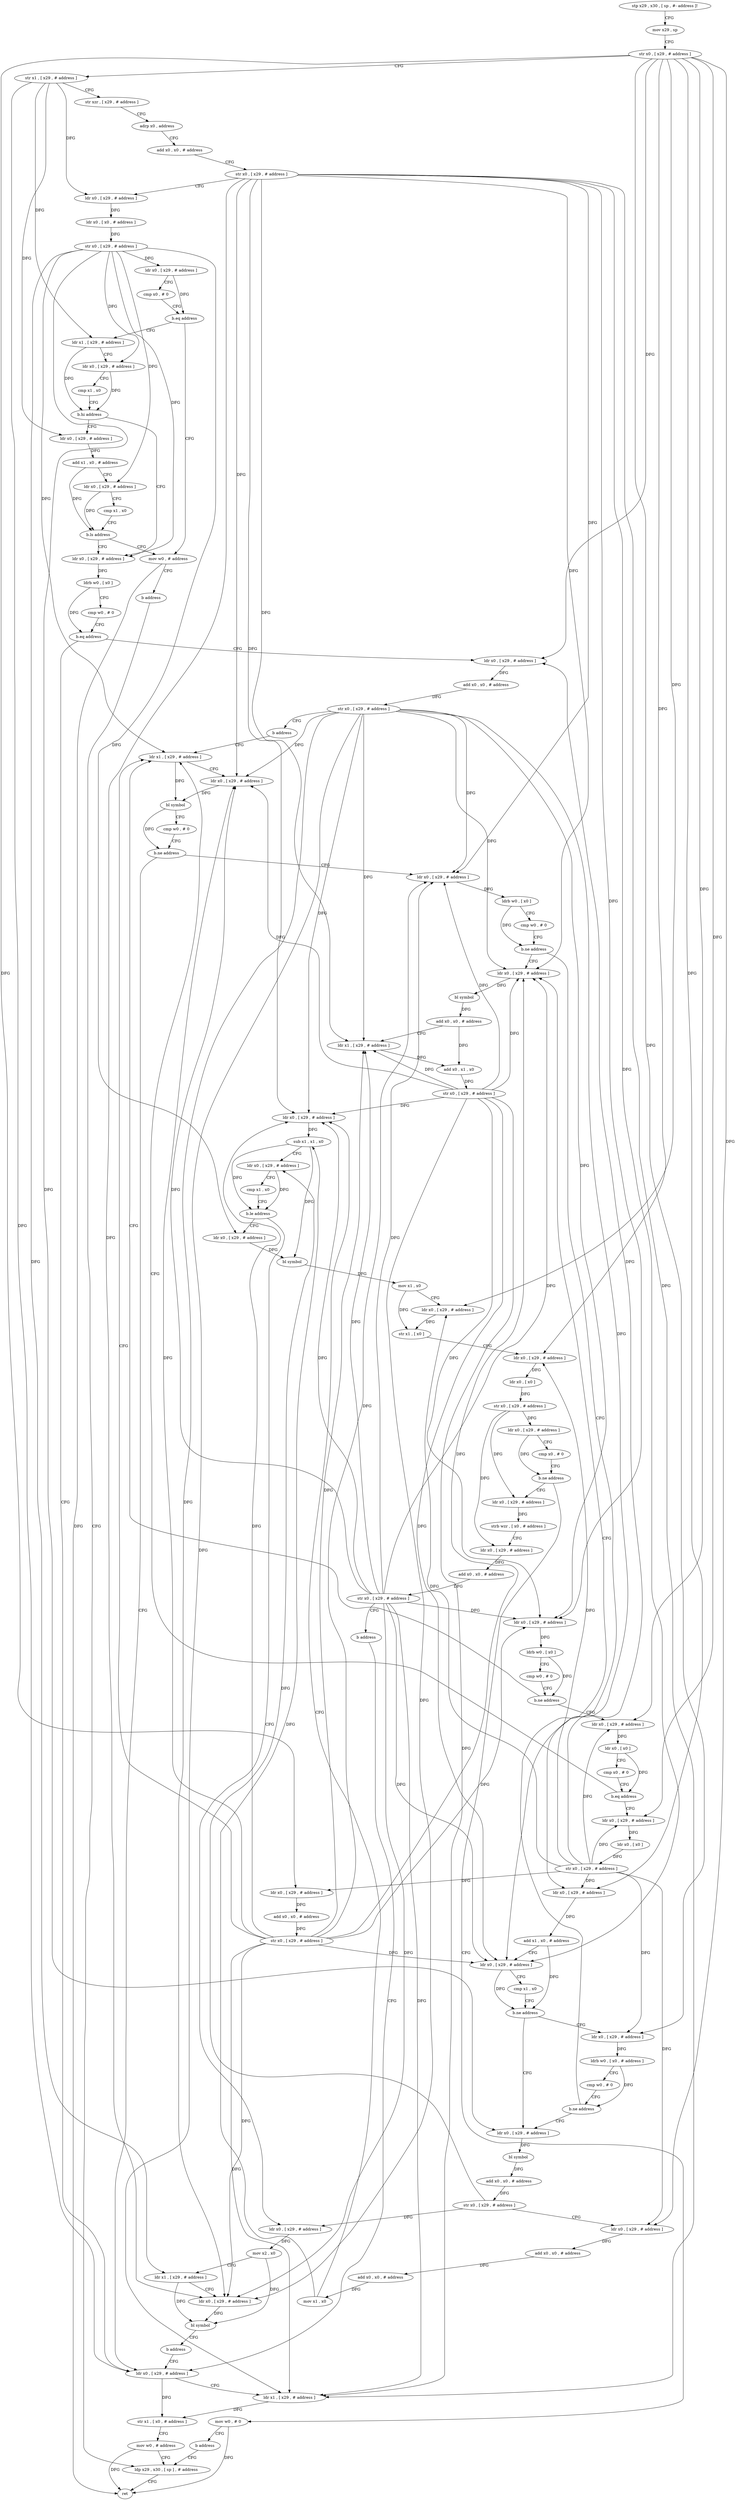 digraph "func" {
"395548" [label = "stp x29 , x30 , [ sp , #- address ]!" ]
"395552" [label = "mov x29 , sp" ]
"395556" [label = "str x0 , [ x29 , # address ]" ]
"395560" [label = "str x1 , [ x29 , # address ]" ]
"395564" [label = "str xzr , [ x29 , # address ]" ]
"395568" [label = "adrp x0 , address" ]
"395572" [label = "add x0 , x0 , # address" ]
"395576" [label = "str x0 , [ x29 , # address ]" ]
"395580" [label = "ldr x0 , [ x29 , # address ]" ]
"395584" [label = "ldr x0 , [ x0 , # address ]" ]
"395588" [label = "str x0 , [ x29 , # address ]" ]
"395592" [label = "ldr x0 , [ x29 , # address ]" ]
"395596" [label = "cmp x0 , # 0" ]
"395600" [label = "b.eq address" ]
"395640" [label = "mov w0 , # address" ]
"395604" [label = "ldr x1 , [ x29 , # address ]" ]
"395644" [label = "b address" ]
"396000" [label = "ldp x29 , x30 , [ sp ] , # address" ]
"395608" [label = "ldr x0 , [ x29 , # address ]" ]
"395612" [label = "cmp x1 , x0" ]
"395616" [label = "b.hi address" ]
"395648" [label = "ldr x0 , [ x29 , # address ]" ]
"395620" [label = "ldr x0 , [ x29 , # address ]" ]
"396004" [label = "ret" ]
"395652" [label = "ldrb w0 , [ x0 ]" ]
"395656" [label = "cmp w0 , # 0" ]
"395660" [label = "b.eq address" ]
"395984" [label = "ldr x0 , [ x29 , # address ]" ]
"395664" [label = "ldr x0 , [ x29 , # address ]" ]
"395624" [label = "add x1 , x0 , # address" ]
"395628" [label = "ldr x0 , [ x29 , # address ]" ]
"395632" [label = "cmp x1 , x0" ]
"395636" [label = "b.ls address" ]
"395988" [label = "ldr x1 , [ x29 , # address ]" ]
"395992" [label = "str x1 , [ x0 , # address ]" ]
"395996" [label = "mov w0 , # address" ]
"395668" [label = "add x0 , x0 , # address" ]
"395672" [label = "str x0 , [ x29 , # address ]" ]
"395676" [label = "b address" ]
"395964" [label = "ldr x1 , [ x29 , # address ]" ]
"395968" [label = "ldr x0 , [ x29 , # address ]" ]
"395972" [label = "bl symbol" ]
"395976" [label = "cmp w0 , # 0" ]
"395980" [label = "b.ne address" ]
"395680" [label = "ldr x0 , [ x29 , # address ]" ]
"395684" [label = "ldrb w0 , [ x0 ]" ]
"395688" [label = "cmp w0 , # 0" ]
"395692" [label = "b.ne address" ]
"395884" [label = "ldr x0 , [ x29 , # address ]" ]
"395696" [label = "ldr x0 , [ x29 , # address ]" ]
"395888" [label = "bl symbol" ]
"395892" [label = "add x0 , x0 , # address" ]
"395896" [label = "ldr x1 , [ x29 , # address ]" ]
"395900" [label = "add x0 , x1 , x0" ]
"395904" [label = "str x0 , [ x29 , # address ]" ]
"395908" [label = "ldr x0 , [ x29 , # address ]" ]
"395912" [label = "ldrb w0 , [ x0 ]" ]
"395916" [label = "cmp w0 , # 0" ]
"395920" [label = "b.ne address" ]
"395924" [label = "ldr x0 , [ x29 , # address ]" ]
"395700" [label = "add x1 , x0 , # address" ]
"395704" [label = "ldr x0 , [ x29 , # address ]" ]
"395708" [label = "cmp x1 , x0" ]
"395712" [label = "b.ne address" ]
"395732" [label = "ldr x0 , [ x29 , # address ]" ]
"395716" [label = "ldr x0 , [ x29 , # address ]" ]
"395928" [label = "ldr x0 , [ x0 ]" ]
"395932" [label = "cmp x0 , # 0" ]
"395936" [label = "b.eq address" ]
"395940" [label = "ldr x0 , [ x29 , # address ]" ]
"395736" [label = "bl symbol" ]
"395740" [label = "add x0 , x0 , # address" ]
"395744" [label = "str x0 , [ x29 , # address ]" ]
"395748" [label = "ldr x0 , [ x29 , # address ]" ]
"395752" [label = "add x0 , x0 , # address" ]
"395756" [label = "add x0 , x0 , # address" ]
"395760" [label = "mov x1 , x0" ]
"395764" [label = "ldr x0 , [ x29 , # address ]" ]
"395768" [label = "sub x1 , x1 , x0" ]
"395772" [label = "ldr x0 , [ x29 , # address ]" ]
"395776" [label = "cmp x1 , x0" ]
"395780" [label = "b.le address" ]
"395808" [label = "ldr x0 , [ x29 , # address ]" ]
"395784" [label = "ldr x0 , [ x29 , # address ]" ]
"395720" [label = "ldrb w0 , [ x0 , # address ]" ]
"395724" [label = "cmp w0 , # 0" ]
"395728" [label = "b.ne address" ]
"395944" [label = "ldr x0 , [ x0 ]" ]
"395948" [label = "str x0 , [ x29 , # address ]" ]
"395952" [label = "ldr x0 , [ x29 , # address ]" ]
"395956" [label = "add x0 , x0 , # address" ]
"395960" [label = "str x0 , [ x29 , # address ]" ]
"395812" [label = "bl symbol" ]
"395816" [label = "mov x1 , x0" ]
"395820" [label = "ldr x0 , [ x29 , # address ]" ]
"395824" [label = "str x1 , [ x0 ]" ]
"395828" [label = "ldr x0 , [ x29 , # address ]" ]
"395832" [label = "ldr x0 , [ x0 ]" ]
"395836" [label = "str x0 , [ x29 , # address ]" ]
"395840" [label = "ldr x0 , [ x29 , # address ]" ]
"395844" [label = "cmp x0 , # 0" ]
"395848" [label = "b.ne address" ]
"395860" [label = "ldr x0 , [ x29 , # address ]" ]
"395852" [label = "mov w0 , # 0" ]
"395788" [label = "mov x2 , x0" ]
"395792" [label = "ldr x1 , [ x29 , # address ]" ]
"395796" [label = "ldr x0 , [ x29 , # address ]" ]
"395800" [label = "bl symbol" ]
"395804" [label = "b address" ]
"395864" [label = "strb wzr , [ x0 , # address ]" ]
"395868" [label = "ldr x0 , [ x29 , # address ]" ]
"395872" [label = "add x0 , x0 , # address" ]
"395876" [label = "str x0 , [ x29 , # address ]" ]
"395880" [label = "b address" ]
"395856" [label = "b address" ]
"395548" -> "395552" [ label = "CFG" ]
"395552" -> "395556" [ label = "CFG" ]
"395556" -> "395560" [ label = "CFG" ]
"395556" -> "395664" [ label = "DFG" ]
"395556" -> "395696" [ label = "DFG" ]
"395556" -> "395924" [ label = "DFG" ]
"395556" -> "395748" [ label = "DFG" ]
"395556" -> "395716" [ label = "DFG" ]
"395556" -> "395940" [ label = "DFG" ]
"395556" -> "395952" [ label = "DFG" ]
"395556" -> "395820" [ label = "DFG" ]
"395556" -> "395828" [ label = "DFG" ]
"395560" -> "395564" [ label = "CFG" ]
"395560" -> "395580" [ label = "DFG" ]
"395560" -> "395604" [ label = "DFG" ]
"395560" -> "395620" [ label = "DFG" ]
"395560" -> "395984" [ label = "DFG" ]
"395564" -> "395568" [ label = "CFG" ]
"395568" -> "395572" [ label = "CFG" ]
"395572" -> "395576" [ label = "CFG" ]
"395576" -> "395580" [ label = "CFG" ]
"395576" -> "395988" [ label = "DFG" ]
"395576" -> "395968" [ label = "DFG" ]
"395576" -> "395680" [ label = "DFG" ]
"395576" -> "395884" [ label = "DFG" ]
"395576" -> "395896" [ label = "DFG" ]
"395576" -> "395908" [ label = "DFG" ]
"395576" -> "395704" [ label = "DFG" ]
"395576" -> "395764" [ label = "DFG" ]
"395576" -> "395796" [ label = "DFG" ]
"395580" -> "395584" [ label = "DFG" ]
"395584" -> "395588" [ label = "DFG" ]
"395588" -> "395592" [ label = "DFG" ]
"395588" -> "395608" [ label = "DFG" ]
"395588" -> "395648" [ label = "DFG" ]
"395588" -> "395628" [ label = "DFG" ]
"395588" -> "395964" [ label = "DFG" ]
"395588" -> "395732" [ label = "DFG" ]
"395588" -> "395808" [ label = "DFG" ]
"395588" -> "395792" [ label = "DFG" ]
"395592" -> "395596" [ label = "CFG" ]
"395592" -> "395600" [ label = "DFG" ]
"395596" -> "395600" [ label = "CFG" ]
"395600" -> "395640" [ label = "CFG" ]
"395600" -> "395604" [ label = "CFG" ]
"395640" -> "395644" [ label = "CFG" ]
"395640" -> "396004" [ label = "DFG" ]
"395604" -> "395608" [ label = "CFG" ]
"395604" -> "395616" [ label = "DFG" ]
"395644" -> "396000" [ label = "CFG" ]
"396000" -> "396004" [ label = "CFG" ]
"395608" -> "395612" [ label = "CFG" ]
"395608" -> "395616" [ label = "DFG" ]
"395612" -> "395616" [ label = "CFG" ]
"395616" -> "395648" [ label = "CFG" ]
"395616" -> "395620" [ label = "CFG" ]
"395648" -> "395652" [ label = "DFG" ]
"395620" -> "395624" [ label = "DFG" ]
"395652" -> "395656" [ label = "CFG" ]
"395652" -> "395660" [ label = "DFG" ]
"395656" -> "395660" [ label = "CFG" ]
"395660" -> "395984" [ label = "CFG" ]
"395660" -> "395664" [ label = "CFG" ]
"395984" -> "395988" [ label = "CFG" ]
"395984" -> "395992" [ label = "DFG" ]
"395664" -> "395668" [ label = "DFG" ]
"395624" -> "395628" [ label = "CFG" ]
"395624" -> "395636" [ label = "DFG" ]
"395628" -> "395632" [ label = "CFG" ]
"395628" -> "395636" [ label = "DFG" ]
"395632" -> "395636" [ label = "CFG" ]
"395636" -> "395648" [ label = "CFG" ]
"395636" -> "395640" [ label = "CFG" ]
"395988" -> "395992" [ label = "DFG" ]
"395992" -> "395996" [ label = "CFG" ]
"395996" -> "396000" [ label = "CFG" ]
"395996" -> "396004" [ label = "DFG" ]
"395668" -> "395672" [ label = "DFG" ]
"395672" -> "395676" [ label = "CFG" ]
"395672" -> "395988" [ label = "DFG" ]
"395672" -> "395968" [ label = "DFG" ]
"395672" -> "395680" [ label = "DFG" ]
"395672" -> "395884" [ label = "DFG" ]
"395672" -> "395896" [ label = "DFG" ]
"395672" -> "395908" [ label = "DFG" ]
"395672" -> "395704" [ label = "DFG" ]
"395672" -> "395764" [ label = "DFG" ]
"395672" -> "395796" [ label = "DFG" ]
"395676" -> "395964" [ label = "CFG" ]
"395964" -> "395968" [ label = "CFG" ]
"395964" -> "395972" [ label = "DFG" ]
"395968" -> "395972" [ label = "DFG" ]
"395972" -> "395976" [ label = "CFG" ]
"395972" -> "395980" [ label = "DFG" ]
"395976" -> "395980" [ label = "CFG" ]
"395980" -> "395680" [ label = "CFG" ]
"395980" -> "395984" [ label = "CFG" ]
"395680" -> "395684" [ label = "DFG" ]
"395684" -> "395688" [ label = "CFG" ]
"395684" -> "395692" [ label = "DFG" ]
"395688" -> "395692" [ label = "CFG" ]
"395692" -> "395884" [ label = "CFG" ]
"395692" -> "395696" [ label = "CFG" ]
"395884" -> "395888" [ label = "DFG" ]
"395696" -> "395700" [ label = "DFG" ]
"395888" -> "395892" [ label = "DFG" ]
"395892" -> "395896" [ label = "CFG" ]
"395892" -> "395900" [ label = "DFG" ]
"395896" -> "395900" [ label = "DFG" ]
"395900" -> "395904" [ label = "DFG" ]
"395904" -> "395908" [ label = "DFG" ]
"395904" -> "395988" [ label = "DFG" ]
"395904" -> "395968" [ label = "DFG" ]
"395904" -> "395680" [ label = "DFG" ]
"395904" -> "395884" [ label = "DFG" ]
"395904" -> "395896" [ label = "DFG" ]
"395904" -> "395704" [ label = "DFG" ]
"395904" -> "395764" [ label = "DFG" ]
"395904" -> "395796" [ label = "DFG" ]
"395908" -> "395912" [ label = "DFG" ]
"395912" -> "395916" [ label = "CFG" ]
"395912" -> "395920" [ label = "DFG" ]
"395916" -> "395920" [ label = "CFG" ]
"395920" -> "395964" [ label = "CFG" ]
"395920" -> "395924" [ label = "CFG" ]
"395924" -> "395928" [ label = "DFG" ]
"395700" -> "395704" [ label = "CFG" ]
"395700" -> "395712" [ label = "DFG" ]
"395704" -> "395708" [ label = "CFG" ]
"395704" -> "395712" [ label = "DFG" ]
"395708" -> "395712" [ label = "CFG" ]
"395712" -> "395732" [ label = "CFG" ]
"395712" -> "395716" [ label = "CFG" ]
"395732" -> "395736" [ label = "DFG" ]
"395716" -> "395720" [ label = "DFG" ]
"395928" -> "395932" [ label = "CFG" ]
"395928" -> "395936" [ label = "DFG" ]
"395932" -> "395936" [ label = "CFG" ]
"395936" -> "395964" [ label = "CFG" ]
"395936" -> "395940" [ label = "CFG" ]
"395940" -> "395944" [ label = "DFG" ]
"395736" -> "395740" [ label = "DFG" ]
"395740" -> "395744" [ label = "DFG" ]
"395744" -> "395748" [ label = "CFG" ]
"395744" -> "395772" [ label = "DFG" ]
"395744" -> "395784" [ label = "DFG" ]
"395748" -> "395752" [ label = "DFG" ]
"395752" -> "395756" [ label = "DFG" ]
"395756" -> "395760" [ label = "DFG" ]
"395760" -> "395764" [ label = "CFG" ]
"395760" -> "395768" [ label = "DFG" ]
"395764" -> "395768" [ label = "DFG" ]
"395768" -> "395772" [ label = "CFG" ]
"395768" -> "395780" [ label = "DFG" ]
"395768" -> "395812" [ label = "DFG" ]
"395772" -> "395776" [ label = "CFG" ]
"395772" -> "395780" [ label = "DFG" ]
"395776" -> "395780" [ label = "CFG" ]
"395780" -> "395808" [ label = "CFG" ]
"395780" -> "395784" [ label = "CFG" ]
"395808" -> "395812" [ label = "DFG" ]
"395784" -> "395788" [ label = "DFG" ]
"395720" -> "395724" [ label = "CFG" ]
"395720" -> "395728" [ label = "DFG" ]
"395724" -> "395728" [ label = "CFG" ]
"395728" -> "395884" [ label = "CFG" ]
"395728" -> "395732" [ label = "CFG" ]
"395944" -> "395948" [ label = "DFG" ]
"395948" -> "395952" [ label = "DFG" ]
"395948" -> "395664" [ label = "DFG" ]
"395948" -> "395696" [ label = "DFG" ]
"395948" -> "395924" [ label = "DFG" ]
"395948" -> "395748" [ label = "DFG" ]
"395948" -> "395716" [ label = "DFG" ]
"395948" -> "395940" [ label = "DFG" ]
"395948" -> "395820" [ label = "DFG" ]
"395948" -> "395828" [ label = "DFG" ]
"395952" -> "395956" [ label = "DFG" ]
"395956" -> "395960" [ label = "DFG" ]
"395960" -> "395964" [ label = "CFG" ]
"395960" -> "395988" [ label = "DFG" ]
"395960" -> "395968" [ label = "DFG" ]
"395960" -> "395680" [ label = "DFG" ]
"395960" -> "395884" [ label = "DFG" ]
"395960" -> "395896" [ label = "DFG" ]
"395960" -> "395908" [ label = "DFG" ]
"395960" -> "395704" [ label = "DFG" ]
"395960" -> "395764" [ label = "DFG" ]
"395960" -> "395796" [ label = "DFG" ]
"395812" -> "395816" [ label = "DFG" ]
"395816" -> "395820" [ label = "CFG" ]
"395816" -> "395824" [ label = "DFG" ]
"395820" -> "395824" [ label = "DFG" ]
"395824" -> "395828" [ label = "CFG" ]
"395828" -> "395832" [ label = "DFG" ]
"395832" -> "395836" [ label = "DFG" ]
"395836" -> "395840" [ label = "DFG" ]
"395836" -> "395860" [ label = "DFG" ]
"395836" -> "395868" [ label = "DFG" ]
"395840" -> "395844" [ label = "CFG" ]
"395840" -> "395848" [ label = "DFG" ]
"395844" -> "395848" [ label = "CFG" ]
"395848" -> "395860" [ label = "CFG" ]
"395848" -> "395852" [ label = "CFG" ]
"395860" -> "395864" [ label = "DFG" ]
"395852" -> "395856" [ label = "CFG" ]
"395852" -> "396004" [ label = "DFG" ]
"395788" -> "395792" [ label = "CFG" ]
"395788" -> "395800" [ label = "DFG" ]
"395792" -> "395796" [ label = "CFG" ]
"395792" -> "395800" [ label = "DFG" ]
"395796" -> "395800" [ label = "DFG" ]
"395800" -> "395804" [ label = "CFG" ]
"395804" -> "395984" [ label = "CFG" ]
"395864" -> "395868" [ label = "CFG" ]
"395868" -> "395872" [ label = "DFG" ]
"395872" -> "395876" [ label = "DFG" ]
"395876" -> "395880" [ label = "CFG" ]
"395876" -> "395988" [ label = "DFG" ]
"395876" -> "395968" [ label = "DFG" ]
"395876" -> "395680" [ label = "DFG" ]
"395876" -> "395884" [ label = "DFG" ]
"395876" -> "395896" [ label = "DFG" ]
"395876" -> "395908" [ label = "DFG" ]
"395876" -> "395704" [ label = "DFG" ]
"395876" -> "395764" [ label = "DFG" ]
"395876" -> "395796" [ label = "DFG" ]
"395880" -> "395984" [ label = "CFG" ]
"395856" -> "396000" [ label = "CFG" ]
}
